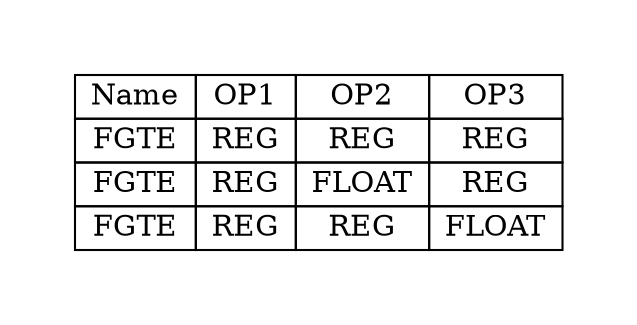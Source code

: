 digraph{
graph [pad="0.5", nodesep="0.5", ranksep="2" ]
node [shape=plain]
Foo [label=<
<table border="0" cellborder="1" cellspacing="0">
<tr><td> Name </td> <td> OP1 </td><td> OP2 </td><td> OP3 </td> </tr>
<tr><td> FGTE </td><td> REG </td><td> REG </td><td> REG </td> </tr>
<tr><td> FGTE </td><td> REG </td><td> FLOAT </td><td> REG </td> </tr>
<tr><td> FGTE </td><td> REG </td><td> REG </td><td> FLOAT </td> </tr>
</table>>];
}
